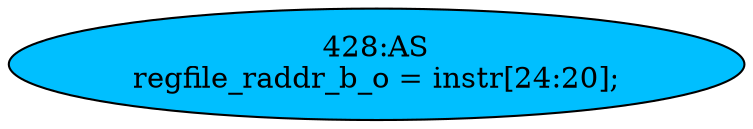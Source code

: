 strict digraph "" {
	node [label="\N"];
	"428:AS"	 [ast="<pyverilog.vparser.ast.Assign object at 0x7f22371019d0>",
		def_var="['regfile_raddr_b_o']",
		fillcolor=deepskyblue,
		label="428:AS
regfile_raddr_b_o = instr[24:20];",
		statements="[]",
		style=filled,
		typ=Assign,
		use_var="['instr']"];
}
